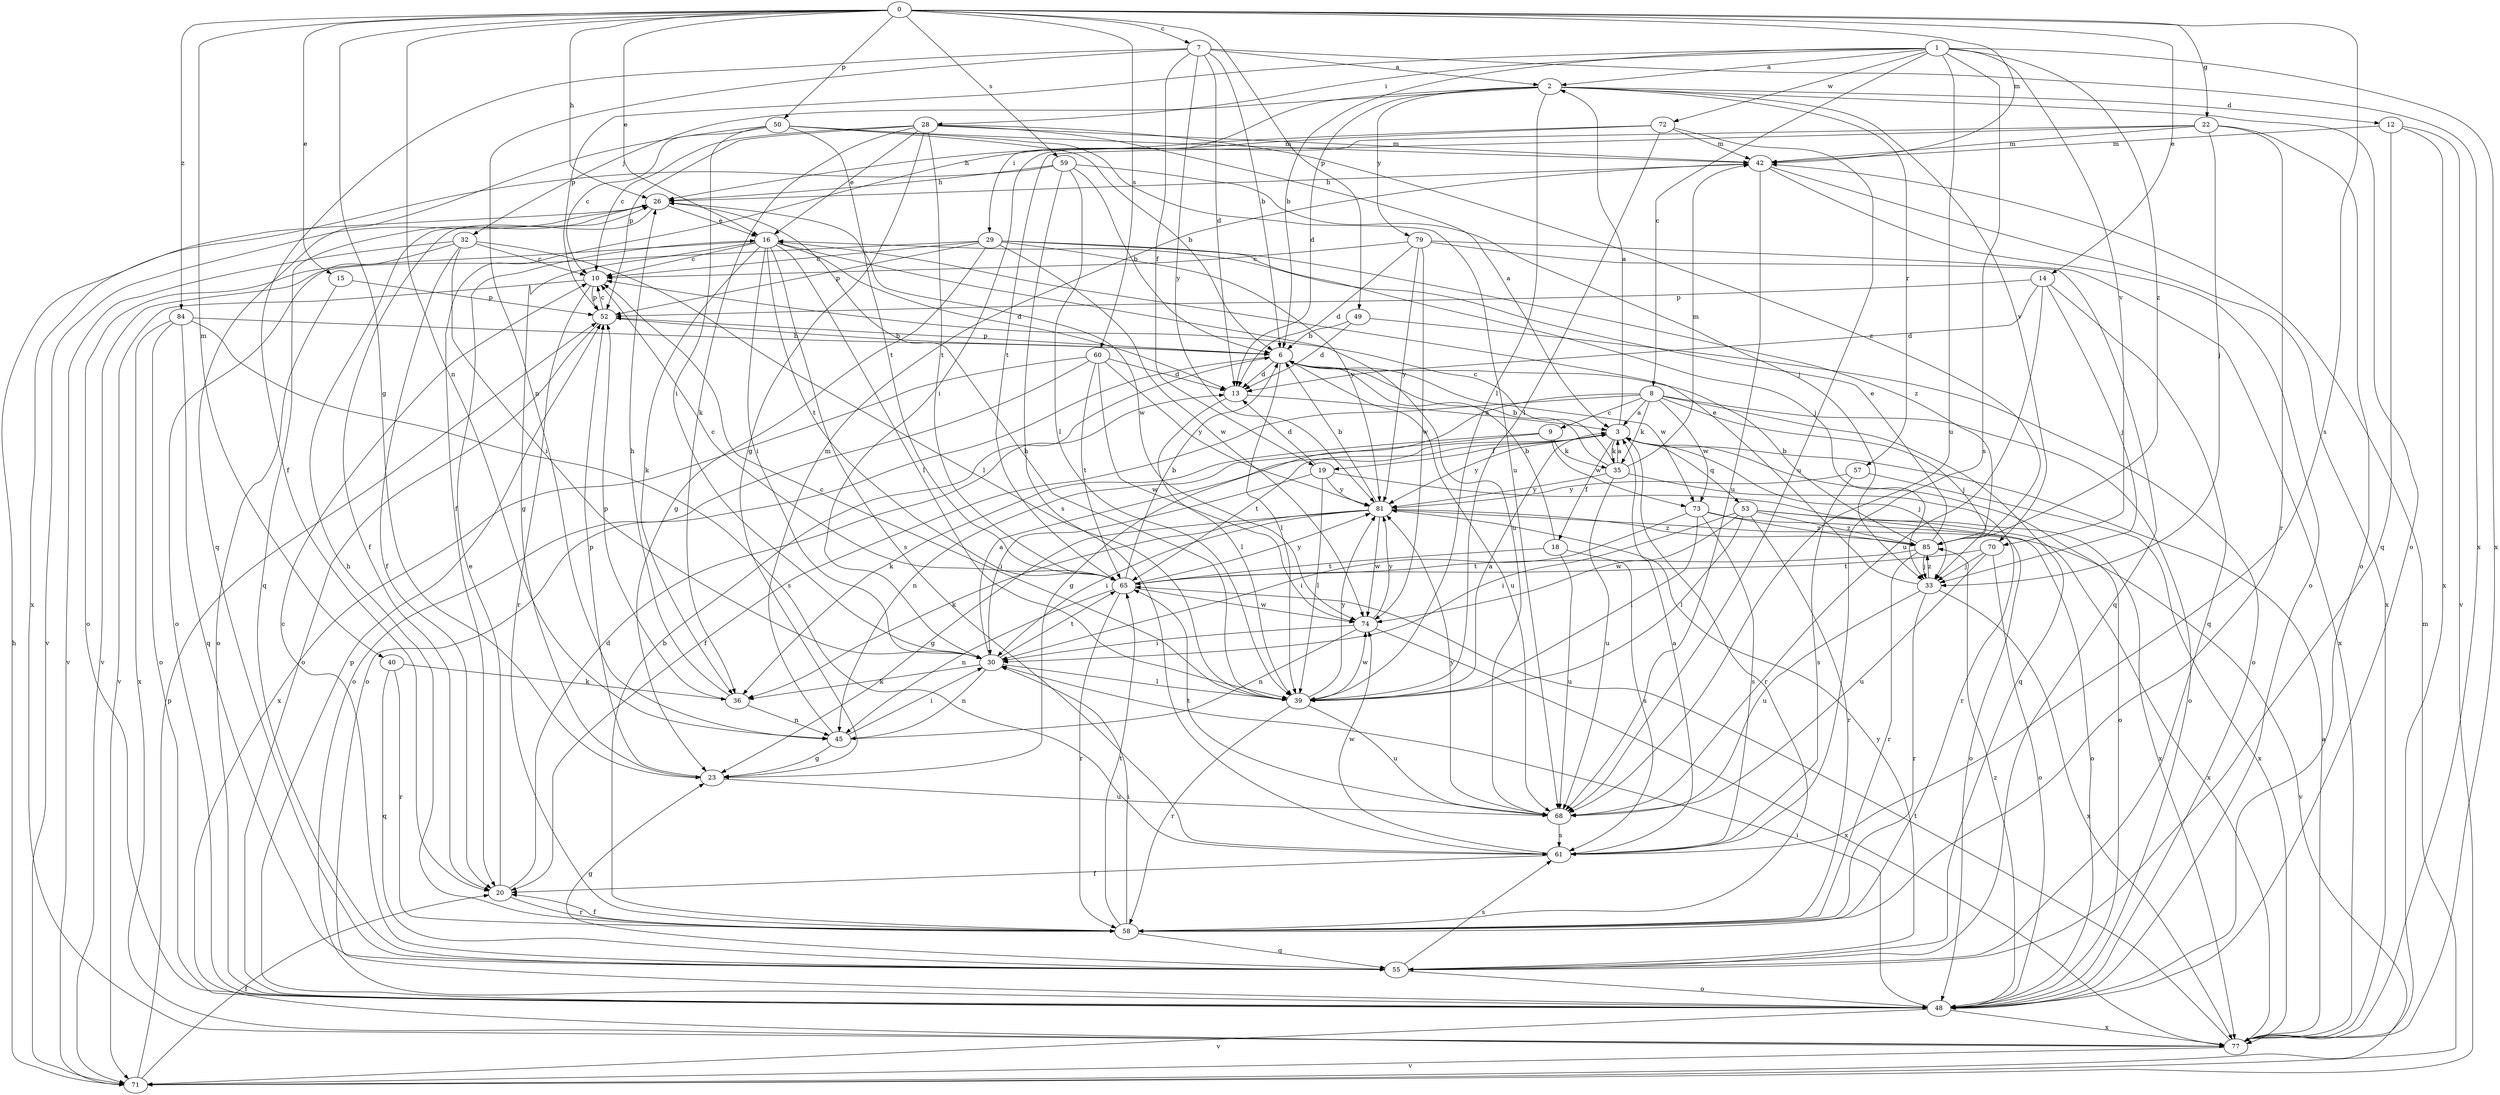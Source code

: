 strict digraph  {
0;
1;
2;
3;
6;
7;
8;
9;
10;
12;
13;
14;
15;
16;
18;
19;
20;
22;
23;
26;
28;
29;
30;
32;
33;
35;
36;
39;
40;
42;
45;
48;
49;
50;
52;
53;
55;
57;
58;
59;
60;
61;
65;
68;
70;
71;
72;
73;
74;
77;
79;
81;
84;
85;
0 -> 7  [label=c];
0 -> 14  [label=e];
0 -> 15  [label=e];
0 -> 16  [label=e];
0 -> 22  [label=g];
0 -> 23  [label=g];
0 -> 26  [label=h];
0 -> 40  [label=m];
0 -> 42  [label=m];
0 -> 45  [label=n];
0 -> 49  [label=p];
0 -> 50  [label=p];
0 -> 59  [label=s];
0 -> 60  [label=s];
0 -> 61  [label=s];
0 -> 84  [label=z];
1 -> 2  [label=a];
1 -> 6  [label=b];
1 -> 8  [label=c];
1 -> 28  [label=i];
1 -> 52  [label=p];
1 -> 61  [label=s];
1 -> 68  [label=u];
1 -> 70  [label=v];
1 -> 72  [label=w];
1 -> 77  [label=x];
1 -> 85  [label=z];
2 -> 12  [label=d];
2 -> 13  [label=d];
2 -> 29  [label=i];
2 -> 32  [label=j];
2 -> 39  [label=l];
2 -> 48  [label=o];
2 -> 57  [label=r];
2 -> 70  [label=v];
2 -> 79  [label=y];
3 -> 2  [label=a];
3 -> 18  [label=f];
3 -> 19  [label=f];
3 -> 33  [label=j];
3 -> 35  [label=k];
3 -> 48  [label=o];
3 -> 53  [label=q];
3 -> 58  [label=r];
3 -> 65  [label=t];
3 -> 81  [label=y];
6 -> 13  [label=d];
6 -> 39  [label=l];
6 -> 48  [label=o];
6 -> 52  [label=p];
6 -> 68  [label=u];
6 -> 73  [label=w];
7 -> 2  [label=a];
7 -> 6  [label=b];
7 -> 13  [label=d];
7 -> 19  [label=f];
7 -> 20  [label=f];
7 -> 45  [label=n];
7 -> 77  [label=x];
7 -> 81  [label=y];
8 -> 3  [label=a];
8 -> 9  [label=c];
8 -> 20  [label=f];
8 -> 23  [label=g];
8 -> 33  [label=j];
8 -> 35  [label=k];
8 -> 48  [label=o];
8 -> 55  [label=q];
8 -> 73  [label=w];
9 -> 35  [label=k];
9 -> 36  [label=k];
9 -> 45  [label=n];
9 -> 73  [label=w];
10 -> 52  [label=p];
10 -> 58  [label=r];
10 -> 71  [label=v];
12 -> 42  [label=m];
12 -> 55  [label=q];
12 -> 71  [label=v];
12 -> 77  [label=x];
13 -> 3  [label=a];
13 -> 39  [label=l];
14 -> 13  [label=d];
14 -> 33  [label=j];
14 -> 52  [label=p];
14 -> 55  [label=q];
14 -> 68  [label=u];
15 -> 48  [label=o];
15 -> 52  [label=p];
16 -> 10  [label=c];
16 -> 13  [label=d];
16 -> 23  [label=g];
16 -> 30  [label=i];
16 -> 36  [label=k];
16 -> 39  [label=l];
16 -> 48  [label=o];
16 -> 61  [label=s];
16 -> 65  [label=t];
16 -> 68  [label=u];
18 -> 6  [label=b];
18 -> 61  [label=s];
18 -> 65  [label=t];
18 -> 68  [label=u];
19 -> 13  [label=d];
19 -> 30  [label=i];
19 -> 39  [label=l];
19 -> 77  [label=x];
19 -> 81  [label=y];
20 -> 13  [label=d];
20 -> 16  [label=e];
20 -> 58  [label=r];
22 -> 30  [label=i];
22 -> 33  [label=j];
22 -> 42  [label=m];
22 -> 48  [label=o];
22 -> 58  [label=r];
22 -> 65  [label=t];
23 -> 52  [label=p];
23 -> 68  [label=u];
26 -> 16  [label=e];
26 -> 20  [label=f];
26 -> 55  [label=q];
26 -> 71  [label=v];
26 -> 74  [label=w];
28 -> 3  [label=a];
28 -> 10  [label=c];
28 -> 16  [label=e];
28 -> 23  [label=g];
28 -> 36  [label=k];
28 -> 42  [label=m];
28 -> 52  [label=p];
28 -> 65  [label=t];
28 -> 85  [label=z];
29 -> 10  [label=c];
29 -> 23  [label=g];
29 -> 33  [label=j];
29 -> 52  [label=p];
29 -> 71  [label=v];
29 -> 74  [label=w];
29 -> 81  [label=y];
29 -> 85  [label=z];
30 -> 3  [label=a];
30 -> 36  [label=k];
30 -> 39  [label=l];
30 -> 45  [label=n];
30 -> 65  [label=t];
32 -> 10  [label=c];
32 -> 20  [label=f];
32 -> 30  [label=i];
32 -> 39  [label=l];
32 -> 48  [label=o];
32 -> 71  [label=v];
33 -> 16  [label=e];
33 -> 58  [label=r];
33 -> 68  [label=u];
33 -> 77  [label=x];
33 -> 85  [label=z];
35 -> 3  [label=a];
35 -> 6  [label=b];
35 -> 10  [label=c];
35 -> 42  [label=m];
35 -> 58  [label=r];
35 -> 68  [label=u];
35 -> 81  [label=y];
36 -> 26  [label=h];
36 -> 45  [label=n];
36 -> 52  [label=p];
39 -> 3  [label=a];
39 -> 10  [label=c];
39 -> 26  [label=h];
39 -> 58  [label=r];
39 -> 68  [label=u];
39 -> 74  [label=w];
39 -> 81  [label=y];
40 -> 36  [label=k];
40 -> 55  [label=q];
40 -> 58  [label=r];
42 -> 26  [label=h];
42 -> 48  [label=o];
42 -> 68  [label=u];
42 -> 77  [label=x];
45 -> 23  [label=g];
45 -> 30  [label=i];
45 -> 42  [label=m];
48 -> 30  [label=i];
48 -> 52  [label=p];
48 -> 71  [label=v];
48 -> 77  [label=x];
48 -> 85  [label=z];
49 -> 6  [label=b];
49 -> 13  [label=d];
49 -> 48  [label=o];
50 -> 6  [label=b];
50 -> 10  [label=c];
50 -> 30  [label=i];
50 -> 42  [label=m];
50 -> 55  [label=q];
50 -> 65  [label=t];
50 -> 68  [label=u];
52 -> 6  [label=b];
52 -> 10  [label=c];
52 -> 48  [label=o];
53 -> 30  [label=i];
53 -> 39  [label=l];
53 -> 48  [label=o];
53 -> 58  [label=r];
53 -> 74  [label=w];
53 -> 77  [label=x];
53 -> 85  [label=z];
55 -> 10  [label=c];
55 -> 23  [label=g];
55 -> 48  [label=o];
55 -> 61  [label=s];
55 -> 81  [label=y];
57 -> 61  [label=s];
57 -> 77  [label=x];
57 -> 81  [label=y];
58 -> 6  [label=b];
58 -> 20  [label=f];
58 -> 26  [label=h];
58 -> 30  [label=i];
58 -> 55  [label=q];
58 -> 65  [label=t];
59 -> 6  [label=b];
59 -> 26  [label=h];
59 -> 33  [label=j];
59 -> 39  [label=l];
59 -> 61  [label=s];
59 -> 77  [label=x];
60 -> 13  [label=d];
60 -> 48  [label=o];
60 -> 65  [label=t];
60 -> 74  [label=w];
60 -> 77  [label=x];
60 -> 81  [label=y];
61 -> 3  [label=a];
61 -> 20  [label=f];
61 -> 74  [label=w];
65 -> 6  [label=b];
65 -> 10  [label=c];
65 -> 45  [label=n];
65 -> 58  [label=r];
65 -> 74  [label=w];
65 -> 81  [label=y];
68 -> 61  [label=s];
68 -> 65  [label=t];
68 -> 81  [label=y];
70 -> 33  [label=j];
70 -> 48  [label=o];
70 -> 65  [label=t];
70 -> 68  [label=u];
71 -> 20  [label=f];
71 -> 26  [label=h];
71 -> 42  [label=m];
71 -> 52  [label=p];
72 -> 20  [label=f];
72 -> 26  [label=h];
72 -> 39  [label=l];
72 -> 42  [label=m];
72 -> 68  [label=u];
73 -> 30  [label=i];
73 -> 39  [label=l];
73 -> 61  [label=s];
73 -> 71  [label=v];
73 -> 85  [label=z];
74 -> 30  [label=i];
74 -> 45  [label=n];
74 -> 77  [label=x];
74 -> 81  [label=y];
77 -> 3  [label=a];
77 -> 65  [label=t];
77 -> 71  [label=v];
79 -> 10  [label=c];
79 -> 13  [label=d];
79 -> 55  [label=q];
79 -> 74  [label=w];
79 -> 77  [label=x];
79 -> 81  [label=y];
81 -> 6  [label=b];
81 -> 23  [label=g];
81 -> 30  [label=i];
81 -> 36  [label=k];
81 -> 48  [label=o];
81 -> 74  [label=w];
81 -> 85  [label=z];
84 -> 6  [label=b];
84 -> 48  [label=o];
84 -> 55  [label=q];
84 -> 61  [label=s];
84 -> 77  [label=x];
85 -> 6  [label=b];
85 -> 16  [label=e];
85 -> 33  [label=j];
85 -> 58  [label=r];
85 -> 65  [label=t];
}
